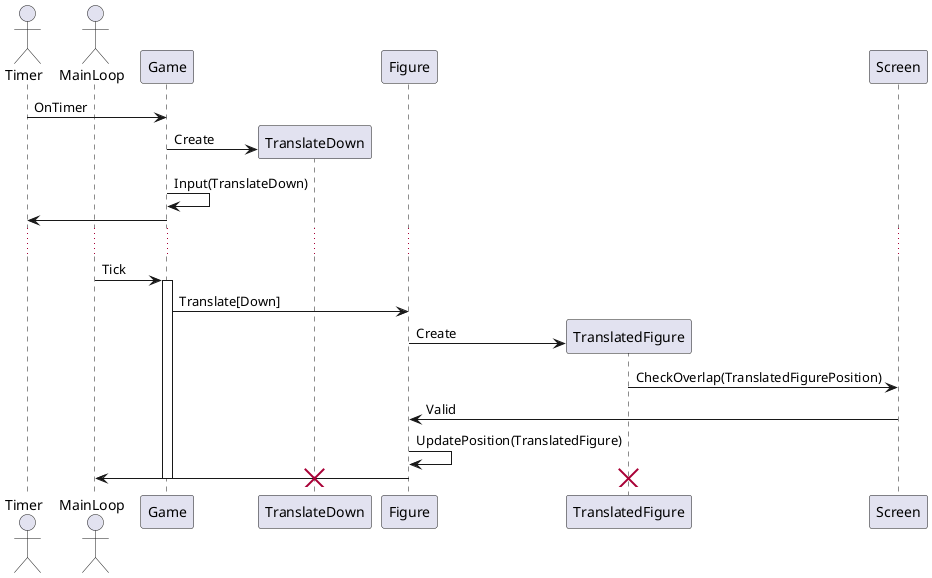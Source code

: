 @startuml
  actor Timer
  actor MainLoop

  Timer -> Game : OnTimer
  create TranslateDown
    Game -> TranslateDown : Create
    Game -> Game : Input(TranslateDown)
    Game -> Timer
    ...
    MainLoop -> Game : Tick
    activate Game
      Game -> Figure : Translate[Down]
      create TranslatedFigure
        Figure -> TranslatedFigure : Create
        TranslatedFigure -> Screen : CheckOverlap(TranslatedFigurePosition)
        Screen -> Figure : Valid
        Figure -> Figure : UpdatePosition(TranslatedFigure)
        Figure -> MainLoop
      destroy TranslatedFigure
    destroy TranslateDown
  deactivate Game
@enduml
